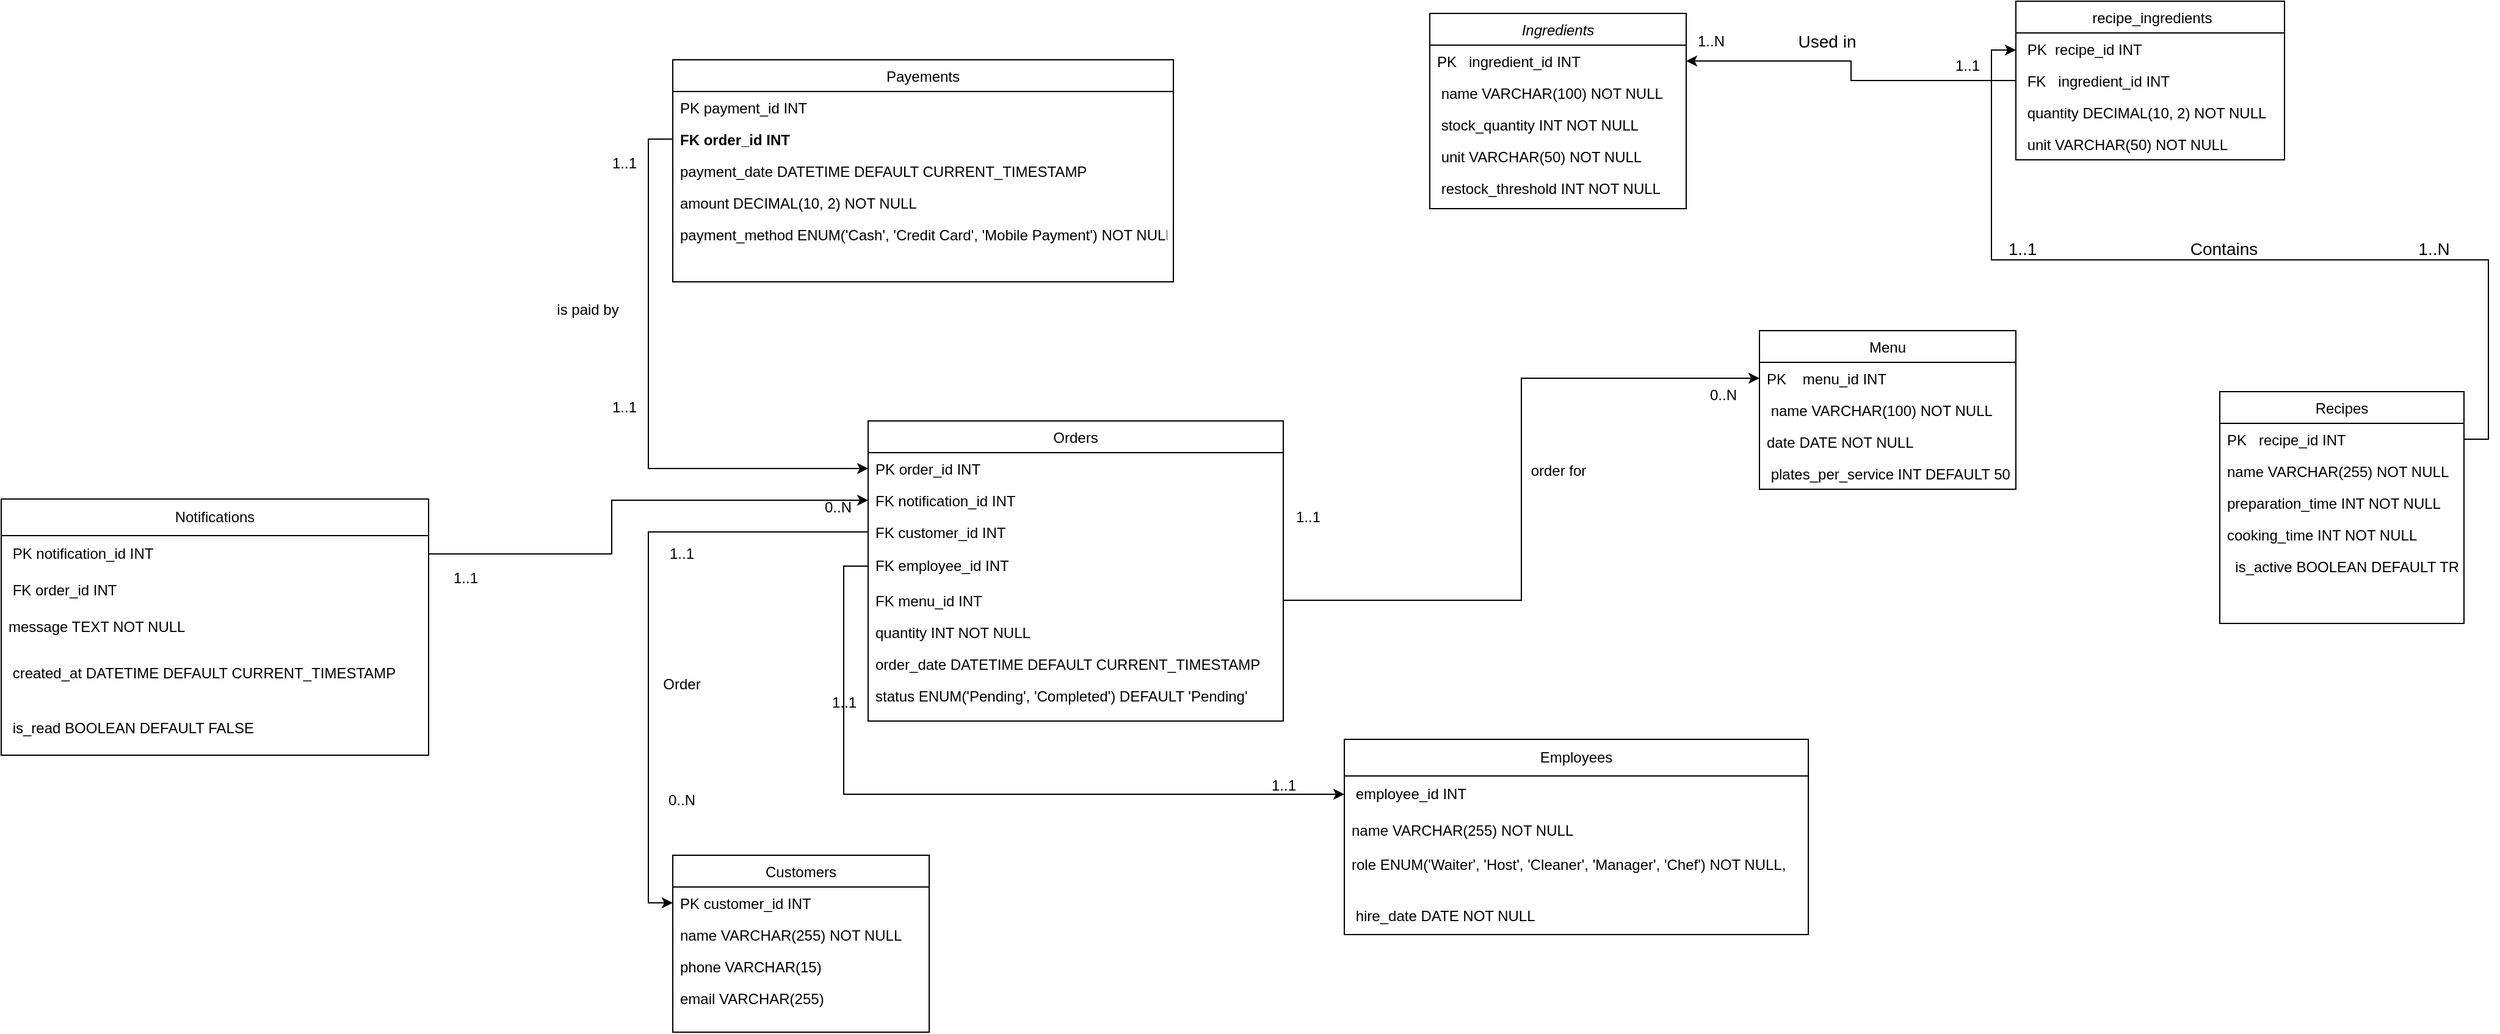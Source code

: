 <mxfile version="25.0.3">
  <diagram id="C5RBs43oDa-KdzZeNtuy" name="Page-1">
    <mxGraphModel dx="3886" dy="1093" grid="1" gridSize="10" guides="1" tooltips="1" connect="1" arrows="1" fold="1" page="1" pageScale="1" pageWidth="827" pageHeight="1169" math="0" shadow="0">
      <root>
        <mxCell id="WIyWlLk6GJQsqaUBKTNV-0" />
        <mxCell id="WIyWlLk6GJQsqaUBKTNV-1" parent="WIyWlLk6GJQsqaUBKTNV-0" />
        <mxCell id="zkfFHV4jXpPFQw0GAbJ--0" value="Ingredients" style="swimlane;fontStyle=2;align=center;verticalAlign=top;childLayout=stackLayout;horizontal=1;startSize=26;horizontalStack=0;resizeParent=1;resizeLast=0;collapsible=1;marginBottom=0;rounded=0;shadow=0;strokeWidth=1;" parent="WIyWlLk6GJQsqaUBKTNV-1" vertex="1">
          <mxGeometry x="180" y="20" width="210" height="160" as="geometry">
            <mxRectangle x="230" y="140" width="160" height="26" as="alternateBounds" />
          </mxGeometry>
        </mxCell>
        <mxCell id="zkfFHV4jXpPFQw0GAbJ--1" value="PK   ingredient_id INT" style="text;align=left;verticalAlign=top;spacingLeft=4;spacingRight=4;overflow=hidden;rotatable=0;points=[[0,0.5],[1,0.5]];portConstraint=eastwest;" parent="zkfFHV4jXpPFQw0GAbJ--0" vertex="1">
          <mxGeometry y="26" width="210" height="26" as="geometry" />
        </mxCell>
        <mxCell id="zkfFHV4jXpPFQw0GAbJ--3" value=" name VARCHAR(100) NOT NULL" style="text;align=left;verticalAlign=top;spacingLeft=4;spacingRight=4;overflow=hidden;rotatable=0;points=[[0,0.5],[1,0.5]];portConstraint=eastwest;rounded=0;shadow=0;html=0;" parent="zkfFHV4jXpPFQw0GAbJ--0" vertex="1">
          <mxGeometry y="52" width="210" height="26" as="geometry" />
        </mxCell>
        <mxCell id="O6DU4Y0HLOsMVKQFXL-p-0" value=" stock_quantity INT NOT NULL" style="text;align=left;verticalAlign=top;spacingLeft=4;spacingRight=4;overflow=hidden;rotatable=0;points=[[0,0.5],[1,0.5]];portConstraint=eastwest;rounded=0;shadow=0;html=0;" parent="zkfFHV4jXpPFQw0GAbJ--0" vertex="1">
          <mxGeometry y="78" width="210" height="26" as="geometry" />
        </mxCell>
        <mxCell id="O6DU4Y0HLOsMVKQFXL-p-1" value=" unit VARCHAR(50) NOT NULL&#xa;" style="text;align=left;verticalAlign=top;spacingLeft=4;spacingRight=4;overflow=hidden;rotatable=0;points=[[0,0.5],[1,0.5]];portConstraint=eastwest;rounded=0;shadow=0;html=0;" parent="zkfFHV4jXpPFQw0GAbJ--0" vertex="1">
          <mxGeometry y="104" width="210" height="26" as="geometry" />
        </mxCell>
        <mxCell id="O6DU4Y0HLOsMVKQFXL-p-3" value=" restock_threshold INT NOT NULL" style="text;align=left;verticalAlign=top;spacingLeft=4;spacingRight=4;overflow=hidden;rotatable=0;points=[[0,0.5],[1,0.5]];portConstraint=eastwest;rounded=0;shadow=0;html=0;" parent="zkfFHV4jXpPFQw0GAbJ--0" vertex="1">
          <mxGeometry y="130" width="210" height="26" as="geometry" />
        </mxCell>
        <mxCell id="zkfFHV4jXpPFQw0GAbJ--13" value="Menu" style="swimlane;fontStyle=0;align=center;verticalAlign=top;childLayout=stackLayout;horizontal=1;startSize=26;horizontalStack=0;resizeParent=1;resizeLast=0;collapsible=1;marginBottom=0;rounded=0;shadow=0;strokeWidth=1;" parent="WIyWlLk6GJQsqaUBKTNV-1" vertex="1">
          <mxGeometry x="450" y="280" width="210" height="130" as="geometry">
            <mxRectangle x="340" y="380" width="170" height="26" as="alternateBounds" />
          </mxGeometry>
        </mxCell>
        <mxCell id="zkfFHV4jXpPFQw0GAbJ--14" value="PK    menu_id INT&#xa;  " style="text;align=left;verticalAlign=top;spacingLeft=4;spacingRight=4;overflow=hidden;rotatable=0;points=[[0,0.5],[1,0.5]];portConstraint=eastwest;" parent="zkfFHV4jXpPFQw0GAbJ--13" vertex="1">
          <mxGeometry y="26" width="210" height="26" as="geometry" />
        </mxCell>
        <mxCell id="Y9Cd6j0MIIHf2sDHBvqV-0" value=" name VARCHAR(100) NOT NULL" style="text;align=left;verticalAlign=top;spacingLeft=4;spacingRight=4;overflow=hidden;rotatable=0;points=[[0,0.5],[1,0.5]];portConstraint=eastwest;" parent="zkfFHV4jXpPFQw0GAbJ--13" vertex="1">
          <mxGeometry y="52" width="210" height="26" as="geometry" />
        </mxCell>
        <mxCell id="O6DU4Y0HLOsMVKQFXL-p-7" value="date DATE NOT NULL" style="text;align=left;verticalAlign=top;spacingLeft=4;spacingRight=4;overflow=hidden;rotatable=0;points=[[0,0.5],[1,0.5]];portConstraint=eastwest;" parent="zkfFHV4jXpPFQw0GAbJ--13" vertex="1">
          <mxGeometry y="78" width="210" height="26" as="geometry" />
        </mxCell>
        <mxCell id="O6DU4Y0HLOsMVKQFXL-p-11" value=" plates_per_service INT DEFAULT 50" style="text;align=left;verticalAlign=top;spacingLeft=4;spacingRight=4;overflow=hidden;rotatable=0;points=[[0,0.5],[1,0.5]];portConstraint=eastwest;" parent="zkfFHV4jXpPFQw0GAbJ--13" vertex="1">
          <mxGeometry y="104" width="210" height="26" as="geometry" />
        </mxCell>
        <mxCell id="zkfFHV4jXpPFQw0GAbJ--17" value="Recipes" style="swimlane;fontStyle=0;align=center;verticalAlign=top;childLayout=stackLayout;horizontal=1;startSize=26;horizontalStack=0;resizeParent=1;resizeLast=0;collapsible=1;marginBottom=0;rounded=0;shadow=0;strokeWidth=1;" parent="WIyWlLk6GJQsqaUBKTNV-1" vertex="1">
          <mxGeometry x="827" y="330" width="200" height="190" as="geometry">
            <mxRectangle x="550" y="140" width="160" height="26" as="alternateBounds" />
          </mxGeometry>
        </mxCell>
        <mxCell id="zkfFHV4jXpPFQw0GAbJ--18" value="PK   recipe_id INT" style="text;align=left;verticalAlign=top;spacingLeft=4;spacingRight=4;overflow=hidden;rotatable=0;points=[[0,0.5],[1,0.5]];portConstraint=eastwest;" parent="zkfFHV4jXpPFQw0GAbJ--17" vertex="1">
          <mxGeometry y="26" width="200" height="26" as="geometry" />
        </mxCell>
        <mxCell id="zkfFHV4jXpPFQw0GAbJ--21" value="name VARCHAR(255) NOT NULL" style="text;align=left;verticalAlign=top;spacingLeft=4;spacingRight=4;overflow=hidden;rotatable=0;points=[[0,0.5],[1,0.5]];portConstraint=eastwest;rounded=0;shadow=0;html=0;" parent="zkfFHV4jXpPFQw0GAbJ--17" vertex="1">
          <mxGeometry y="52" width="200" height="26" as="geometry" />
        </mxCell>
        <mxCell id="zkfFHV4jXpPFQw0GAbJ--22" value="preparation_time INT NOT NULL" style="text;align=left;verticalAlign=top;spacingLeft=4;spacingRight=4;overflow=hidden;rotatable=0;points=[[0,0.5],[1,0.5]];portConstraint=eastwest;rounded=0;shadow=0;html=0;" parent="zkfFHV4jXpPFQw0GAbJ--17" vertex="1">
          <mxGeometry y="78" width="200" height="26" as="geometry" />
        </mxCell>
        <mxCell id="zkfFHV4jXpPFQw0GAbJ--24" value="cooking_time INT NOT NULL" style="text;align=left;verticalAlign=top;spacingLeft=4;spacingRight=4;overflow=hidden;rotatable=0;points=[[0,0.5],[1,0.5]];portConstraint=eastwest;" parent="zkfFHV4jXpPFQw0GAbJ--17" vertex="1">
          <mxGeometry y="104" width="200" height="26" as="geometry" />
        </mxCell>
        <mxCell id="dXzuiF45ExNQKmrVmsF8-8" value="  is_active BOOLEAN DEFAULT TRUE" style="text;align=left;verticalAlign=top;spacingLeft=4;spacingRight=4;overflow=hidden;rotatable=0;points=[[0,0.5],[1,0.5]];portConstraint=eastwest;" parent="zkfFHV4jXpPFQw0GAbJ--17" vertex="1">
          <mxGeometry y="130" width="200" height="26" as="geometry" />
        </mxCell>
        <mxCell id="O6DU4Y0HLOsMVKQFXL-p-33" value=" recipe_ingredients" style="swimlane;fontStyle=0;align=center;verticalAlign=top;childLayout=stackLayout;horizontal=1;startSize=26;horizontalStack=0;resizeParent=1;resizeLast=0;collapsible=1;marginBottom=0;rounded=0;shadow=0;strokeWidth=1;" parent="WIyWlLk6GJQsqaUBKTNV-1" vertex="1">
          <mxGeometry x="660" y="10" width="220" height="130" as="geometry">
            <mxRectangle x="550" y="140" width="160" height="26" as="alternateBounds" />
          </mxGeometry>
        </mxCell>
        <mxCell id="O6DU4Y0HLOsMVKQFXL-p-34" value=" PK  recipe_id INT" style="text;align=left;verticalAlign=top;spacingLeft=4;spacingRight=4;overflow=hidden;rotatable=0;points=[[0,0.5],[1,0.5]];portConstraint=eastwest;" parent="O6DU4Y0HLOsMVKQFXL-p-33" vertex="1">
          <mxGeometry y="26" width="220" height="26" as="geometry" />
        </mxCell>
        <mxCell id="O6DU4Y0HLOsMVKQFXL-p-35" value=" FK   ingredient_id INT" style="text;align=left;verticalAlign=top;spacingLeft=4;spacingRight=4;overflow=hidden;rotatable=0;points=[[0,0.5],[1,0.5]];portConstraint=eastwest;rounded=0;shadow=0;html=0;" parent="O6DU4Y0HLOsMVKQFXL-p-33" vertex="1">
          <mxGeometry y="52" width="220" height="26" as="geometry" />
        </mxCell>
        <mxCell id="O6DU4Y0HLOsMVKQFXL-p-36" value=" quantity DECIMAL(10, 2) NOT NULL" style="text;align=left;verticalAlign=top;spacingLeft=4;spacingRight=4;overflow=hidden;rotatable=0;points=[[0,0.5],[1,0.5]];portConstraint=eastwest;rounded=0;shadow=0;html=0;" parent="O6DU4Y0HLOsMVKQFXL-p-33" vertex="1">
          <mxGeometry y="78" width="220" height="26" as="geometry" />
        </mxCell>
        <mxCell id="Y9Cd6j0MIIHf2sDHBvqV-1" value=" unit VARCHAR(50) NOT NULL&#xa;" style="text;align=left;verticalAlign=top;spacingLeft=4;spacingRight=4;overflow=hidden;rotatable=0;points=[[0,0.5],[1,0.5]];portConstraint=eastwest;rounded=0;shadow=0;html=0;" parent="O6DU4Y0HLOsMVKQFXL-p-33" vertex="1">
          <mxGeometry y="104" width="220" height="26" as="geometry" />
        </mxCell>
        <mxCell id="dXzuiF45ExNQKmrVmsF8-32" style="edgeStyle=orthogonalEdgeStyle;rounded=0;orthogonalLoop=1;jettySize=auto;html=1;exitX=1;exitY=0.5;exitDx=0;exitDy=0;" parent="WIyWlLk6GJQsqaUBKTNV-1" source="zkfFHV4jXpPFQw0GAbJ--18" edge="1">
          <mxGeometry relative="1" as="geometry">
            <mxPoint x="660" y="50" as="targetPoint" />
            <Array as="points">
              <mxPoint x="1047" y="369" />
              <mxPoint x="1047" y="222" />
              <mxPoint x="640" y="222" />
              <mxPoint x="640" y="50" />
              <mxPoint x="660" y="50" />
            </Array>
          </mxGeometry>
        </mxCell>
        <mxCell id="dXzuiF45ExNQKmrVmsF8-34" value="&lt;font style=&quot;font-size: 14px;&quot;&gt;1..N&lt;/font&gt;" style="text;html=1;align=center;verticalAlign=middle;resizable=0;points=[];autosize=1;strokeColor=none;fillColor=none;" parent="WIyWlLk6GJQsqaUBKTNV-1" vertex="1">
          <mxGeometry x="977" y="198" width="50" height="30" as="geometry" />
        </mxCell>
        <mxCell id="dXzuiF45ExNQKmrVmsF8-36" value="&lt;font style=&quot;font-size: 14px;&quot;&gt;1..1&lt;/font&gt;" style="text;html=1;align=center;verticalAlign=middle;resizable=0;points=[];autosize=1;strokeColor=none;fillColor=none;" parent="WIyWlLk6GJQsqaUBKTNV-1" vertex="1">
          <mxGeometry x="640" y="198" width="50" height="30" as="geometry" />
        </mxCell>
        <mxCell id="dXzuiF45ExNQKmrVmsF8-37" value="&lt;font style=&quot;font-size: 14px;&quot;&gt;Contains&lt;/font&gt;" style="text;html=1;align=center;verticalAlign=middle;resizable=0;points=[];autosize=1;strokeColor=none;fillColor=none;" parent="WIyWlLk6GJQsqaUBKTNV-1" vertex="1">
          <mxGeometry x="790" y="198" width="80" height="30" as="geometry" />
        </mxCell>
        <mxCell id="dXzuiF45ExNQKmrVmsF8-40" style="edgeStyle=orthogonalEdgeStyle;rounded=0;orthogonalLoop=1;jettySize=auto;html=1;exitX=0;exitY=0.5;exitDx=0;exitDy=0;entryX=1;entryY=0.5;entryDx=0;entryDy=0;" parent="WIyWlLk6GJQsqaUBKTNV-1" source="O6DU4Y0HLOsMVKQFXL-p-35" target="zkfFHV4jXpPFQw0GAbJ--1" edge="1">
          <mxGeometry relative="1" as="geometry" />
        </mxCell>
        <mxCell id="dXzuiF45ExNQKmrVmsF8-41" value="&lt;font style=&quot;font-size: 14px;&quot;&gt;Used in&lt;/font&gt;" style="text;html=1;align=center;verticalAlign=middle;resizable=0;points=[];autosize=1;strokeColor=none;fillColor=none;" parent="WIyWlLk6GJQsqaUBKTNV-1" vertex="1">
          <mxGeometry x="470" y="28" width="70" height="30" as="geometry" />
        </mxCell>
        <mxCell id="dXzuiF45ExNQKmrVmsF8-42" value="1..N" style="text;html=1;align=center;verticalAlign=middle;resizable=0;points=[];autosize=1;strokeColor=none;fillColor=none;" parent="WIyWlLk6GJQsqaUBKTNV-1" vertex="1">
          <mxGeometry x="385" y="28" width="50" height="30" as="geometry" />
        </mxCell>
        <mxCell id="dXzuiF45ExNQKmrVmsF8-43" value="1..1" style="text;html=1;align=center;verticalAlign=middle;resizable=0;points=[];autosize=1;strokeColor=none;fillColor=none;" parent="WIyWlLk6GJQsqaUBKTNV-1" vertex="1">
          <mxGeometry x="600" y="48" width="40" height="30" as="geometry" />
        </mxCell>
        <mxCell id="kQlda7T2RQzva2bFOnsq-15" value="Orders" style="swimlane;fontStyle=0;align=center;verticalAlign=top;childLayout=stackLayout;horizontal=1;startSize=26;horizontalStack=0;resizeParent=1;resizeLast=0;collapsible=1;marginBottom=0;rounded=0;shadow=0;strokeWidth=1;" parent="WIyWlLk6GJQsqaUBKTNV-1" vertex="1">
          <mxGeometry x="-280" y="354" width="340" height="246" as="geometry">
            <mxRectangle x="340" y="380" width="170" height="26" as="alternateBounds" />
          </mxGeometry>
        </mxCell>
        <mxCell id="kQlda7T2RQzva2bFOnsq-16" value="PK order_id INT" style="text;align=left;verticalAlign=top;spacingLeft=4;spacingRight=4;overflow=hidden;rotatable=0;points=[[0,0.5],[1,0.5]];portConstraint=eastwest;" parent="kQlda7T2RQzva2bFOnsq-15" vertex="1">
          <mxGeometry y="26" width="340" height="26" as="geometry" />
        </mxCell>
        <mxCell id="7WdZ51RQHtCd4s_Z960F-7" value="FK notification_id INT" style="text;align=left;verticalAlign=top;spacingLeft=4;spacingRight=4;overflow=hidden;rotatable=0;points=[[0,0.5],[1,0.5]];portConstraint=eastwest;" vertex="1" parent="kQlda7T2RQzva2bFOnsq-15">
          <mxGeometry y="52" width="340" height="26" as="geometry" />
        </mxCell>
        <mxCell id="kQlda7T2RQzva2bFOnsq-17" value="FK customer_id INT" style="text;align=left;verticalAlign=top;spacingLeft=4;spacingRight=4;overflow=hidden;rotatable=0;points=[[0,0.5],[1,0.5]];portConstraint=eastwest;" parent="kQlda7T2RQzva2bFOnsq-15" vertex="1">
          <mxGeometry y="78" width="340" height="26" as="geometry" />
        </mxCell>
        <mxCell id="Y9Cd6j0MIIHf2sDHBvqV-7" value="FK employee_id INT" style="text;strokeColor=none;fillColor=none;align=left;verticalAlign=middle;spacingLeft=4;spacingRight=4;overflow=hidden;points=[[0,0.5],[1,0.5]];portConstraint=eastwest;rotatable=0;whiteSpace=wrap;html=1;" parent="kQlda7T2RQzva2bFOnsq-15" vertex="1">
          <mxGeometry y="104" width="340" height="30" as="geometry" />
        </mxCell>
        <mxCell id="kQlda7T2RQzva2bFOnsq-18" value="FK menu_id INT" style="text;align=left;verticalAlign=top;spacingLeft=4;spacingRight=4;overflow=hidden;rotatable=0;points=[[0,0.5],[1,0.5]];portConstraint=eastwest;" parent="kQlda7T2RQzva2bFOnsq-15" vertex="1">
          <mxGeometry y="134" width="340" height="26" as="geometry" />
        </mxCell>
        <mxCell id="kQlda7T2RQzva2bFOnsq-25" value="quantity INT NOT NULL" style="text;align=left;verticalAlign=top;spacingLeft=4;spacingRight=4;overflow=hidden;rotatable=0;points=[[0,0.5],[1,0.5]];portConstraint=eastwest;" parent="kQlda7T2RQzva2bFOnsq-15" vertex="1">
          <mxGeometry y="160" width="340" height="26" as="geometry" />
        </mxCell>
        <mxCell id="kQlda7T2RQzva2bFOnsq-26" value="order_date DATETIME DEFAULT CURRENT_TIMESTAMP" style="text;align=left;verticalAlign=top;spacingLeft=4;spacingRight=4;overflow=hidden;rotatable=0;points=[[0,0.5],[1,0.5]];portConstraint=eastwest;" parent="kQlda7T2RQzva2bFOnsq-15" vertex="1">
          <mxGeometry y="186" width="340" height="26" as="geometry" />
        </mxCell>
        <mxCell id="kQlda7T2RQzva2bFOnsq-27" value="status ENUM(&#39;Pending&#39;, &#39;Completed&#39;) DEFAULT &#39;Pending&#39;" style="text;align=left;verticalAlign=top;spacingLeft=4;spacingRight=4;overflow=hidden;rotatable=0;points=[[0,0.5],[1,0.5]];portConstraint=eastwest;" parent="kQlda7T2RQzva2bFOnsq-15" vertex="1">
          <mxGeometry y="212" width="340" height="26" as="geometry" />
        </mxCell>
        <mxCell id="kQlda7T2RQzva2bFOnsq-19" value="Payements" style="swimlane;fontStyle=0;align=center;verticalAlign=top;childLayout=stackLayout;horizontal=1;startSize=26;horizontalStack=0;resizeParent=1;resizeLast=0;collapsible=1;marginBottom=0;rounded=0;shadow=0;strokeWidth=1;" parent="WIyWlLk6GJQsqaUBKTNV-1" vertex="1">
          <mxGeometry x="-440" y="58" width="410" height="182" as="geometry">
            <mxRectangle x="340" y="380" width="170" height="26" as="alternateBounds" />
          </mxGeometry>
        </mxCell>
        <mxCell id="kQlda7T2RQzva2bFOnsq-20" value="PK payment_id INT" style="text;align=left;verticalAlign=top;spacingLeft=4;spacingRight=4;overflow=hidden;rotatable=0;points=[[0,0.5],[1,0.5]];portConstraint=eastwest;" parent="kQlda7T2RQzva2bFOnsq-19" vertex="1">
          <mxGeometry y="26" width="410" height="26" as="geometry" />
        </mxCell>
        <mxCell id="kQlda7T2RQzva2bFOnsq-21" value="FK order_id INT" style="text;align=left;verticalAlign=top;spacingLeft=4;spacingRight=4;overflow=hidden;rotatable=0;points=[[0,0.5],[1,0.5]];portConstraint=eastwest;fontStyle=1" parent="kQlda7T2RQzva2bFOnsq-19" vertex="1">
          <mxGeometry y="52" width="410" height="26" as="geometry" />
        </mxCell>
        <mxCell id="kQlda7T2RQzva2bFOnsq-22" value="payment_date DATETIME DEFAULT CURRENT_TIMESTAMP" style="text;align=left;verticalAlign=top;spacingLeft=4;spacingRight=4;overflow=hidden;rotatable=0;points=[[0,0.5],[1,0.5]];portConstraint=eastwest;" parent="kQlda7T2RQzva2bFOnsq-19" vertex="1">
          <mxGeometry y="78" width="410" height="26" as="geometry" />
        </mxCell>
        <mxCell id="kQlda7T2RQzva2bFOnsq-23" value="amount DECIMAL(10, 2) NOT NULL" style="text;align=left;verticalAlign=top;spacingLeft=4;spacingRight=4;overflow=hidden;rotatable=0;points=[[0,0.5],[1,0.5]];portConstraint=eastwest;" parent="kQlda7T2RQzva2bFOnsq-19" vertex="1">
          <mxGeometry y="104" width="410" height="26" as="geometry" />
        </mxCell>
        <mxCell id="kQlda7T2RQzva2bFOnsq-24" value="payment_method ENUM(&#39;Cash&#39;, &#39;Credit Card&#39;, &#39;Mobile Payment&#39;) NOT NULL" style="text;align=left;verticalAlign=top;spacingLeft=4;spacingRight=4;overflow=hidden;rotatable=0;points=[[0,0.5],[1,0.5]];portConstraint=eastwest;" parent="kQlda7T2RQzva2bFOnsq-19" vertex="1">
          <mxGeometry y="130" width="410" height="26" as="geometry" />
        </mxCell>
        <mxCell id="kQlda7T2RQzva2bFOnsq-11" value="Customers" style="swimlane;fontStyle=0;align=center;verticalAlign=top;childLayout=stackLayout;horizontal=1;startSize=26;horizontalStack=0;resizeParent=1;resizeLast=0;collapsible=1;marginBottom=0;rounded=0;shadow=0;strokeWidth=1;" parent="WIyWlLk6GJQsqaUBKTNV-1" vertex="1">
          <mxGeometry x="-440" y="710" width="210" height="145" as="geometry">
            <mxRectangle x="340" y="380" width="170" height="26" as="alternateBounds" />
          </mxGeometry>
        </mxCell>
        <mxCell id="kQlda7T2RQzva2bFOnsq-12" value="PK customer_id INT" style="text;align=left;verticalAlign=top;spacingLeft=4;spacingRight=4;overflow=hidden;rotatable=0;points=[[0,0.5],[1,0.5]];portConstraint=eastwest;" parent="kQlda7T2RQzva2bFOnsq-11" vertex="1">
          <mxGeometry y="26" width="210" height="26" as="geometry" />
        </mxCell>
        <mxCell id="kQlda7T2RQzva2bFOnsq-13" value="name VARCHAR(255) NOT NULL" style="text;align=left;verticalAlign=top;spacingLeft=4;spacingRight=4;overflow=hidden;rotatable=0;points=[[0,0.5],[1,0.5]];portConstraint=eastwest;" parent="kQlda7T2RQzva2bFOnsq-11" vertex="1">
          <mxGeometry y="52" width="210" height="26" as="geometry" />
        </mxCell>
        <mxCell id="kQlda7T2RQzva2bFOnsq-14" value="phone VARCHAR(15)" style="text;align=left;verticalAlign=top;spacingLeft=4;spacingRight=4;overflow=hidden;rotatable=0;points=[[0,0.5],[1,0.5]];portConstraint=eastwest;" parent="kQlda7T2RQzva2bFOnsq-11" vertex="1">
          <mxGeometry y="78" width="210" height="26" as="geometry" />
        </mxCell>
        <mxCell id="kQlda7T2RQzva2bFOnsq-28" value="email VARCHAR(255)" style="text;align=left;verticalAlign=top;spacingLeft=4;spacingRight=4;overflow=hidden;rotatable=0;points=[[0,0.5],[1,0.5]];portConstraint=eastwest;" parent="kQlda7T2RQzva2bFOnsq-11" vertex="1">
          <mxGeometry y="104" width="210" height="26" as="geometry" />
        </mxCell>
        <mxCell id="ZdywEfu5aq9PA34Vv9je-3" value="Order" style="text;html=1;align=center;verticalAlign=middle;resizable=0;points=[];autosize=1;strokeColor=none;fillColor=none;" parent="WIyWlLk6GJQsqaUBKTNV-1" vertex="1">
          <mxGeometry x="-458" y="555" width="50" height="30" as="geometry" />
        </mxCell>
        <mxCell id="ZdywEfu5aq9PA34Vv9je-4" value="0..N" style="text;html=1;align=center;verticalAlign=middle;resizable=0;points=[];autosize=1;strokeColor=none;fillColor=none;" parent="WIyWlLk6GJQsqaUBKTNV-1" vertex="1">
          <mxGeometry x="-458" y="650" width="50" height="30" as="geometry" />
        </mxCell>
        <mxCell id="ZdywEfu5aq9PA34Vv9je-5" value="1..1" style="text;html=1;align=center;verticalAlign=middle;resizable=0;points=[];autosize=1;strokeColor=none;fillColor=none;" parent="WIyWlLk6GJQsqaUBKTNV-1" vertex="1">
          <mxGeometry x="-453.5" y="448" width="40" height="30" as="geometry" />
        </mxCell>
        <mxCell id="ZdywEfu5aq9PA34Vv9je-10" style="edgeStyle=orthogonalEdgeStyle;rounded=0;orthogonalLoop=1;jettySize=auto;html=1;exitX=0;exitY=0.5;exitDx=0;exitDy=0;entryX=0;entryY=0.5;entryDx=0;entryDy=0;" parent="WIyWlLk6GJQsqaUBKTNV-1" source="kQlda7T2RQzva2bFOnsq-21" target="kQlda7T2RQzva2bFOnsq-16" edge="1">
          <mxGeometry relative="1" as="geometry" />
        </mxCell>
        <mxCell id="ZdywEfu5aq9PA34Vv9je-12" value="is paid by" style="text;html=1;align=center;verticalAlign=middle;resizable=0;points=[];autosize=1;strokeColor=none;fillColor=none;" parent="WIyWlLk6GJQsqaUBKTNV-1" vertex="1">
          <mxGeometry x="-545" y="248" width="70" height="30" as="geometry" />
        </mxCell>
        <mxCell id="ZdywEfu5aq9PA34Vv9je-13" value="1..1" style="text;html=1;align=center;verticalAlign=middle;resizable=0;points=[];autosize=1;strokeColor=none;fillColor=none;" parent="WIyWlLk6GJQsqaUBKTNV-1" vertex="1">
          <mxGeometry x="-500" y="328" width="40" height="30" as="geometry" />
        </mxCell>
        <mxCell id="ZdywEfu5aq9PA34Vv9je-14" value="1..1" style="text;html=1;align=center;verticalAlign=middle;resizable=0;points=[];autosize=1;strokeColor=none;fillColor=none;" parent="WIyWlLk6GJQsqaUBKTNV-1" vertex="1">
          <mxGeometry x="-500" y="128" width="40" height="30" as="geometry" />
        </mxCell>
        <mxCell id="ZdywEfu5aq9PA34Vv9je-17" value="Notifications" style="swimlane;fontStyle=0;childLayout=stackLayout;horizontal=1;startSize=30;horizontalStack=0;resizeParent=1;resizeParentMax=0;resizeLast=0;collapsible=1;marginBottom=0;whiteSpace=wrap;html=1;" parent="WIyWlLk6GJQsqaUBKTNV-1" vertex="1">
          <mxGeometry x="-990" y="418" width="350" height="210" as="geometry" />
        </mxCell>
        <mxCell id="ZdywEfu5aq9PA34Vv9je-18" value="&amp;nbsp;PK notification_id INT" style="text;strokeColor=none;fillColor=none;align=left;verticalAlign=middle;spacingLeft=4;spacingRight=4;overflow=hidden;points=[[0,0.5],[1,0.5]];portConstraint=eastwest;rotatable=0;whiteSpace=wrap;html=1;" parent="ZdywEfu5aq9PA34Vv9je-17" vertex="1">
          <mxGeometry y="30" width="350" height="30" as="geometry" />
        </mxCell>
        <mxCell id="ZdywEfu5aq9PA34Vv9je-19" value="&amp;nbsp;FK order_id INT" style="text;strokeColor=none;fillColor=none;align=left;verticalAlign=middle;spacingLeft=4;spacingRight=4;overflow=hidden;points=[[0,0.5],[1,0.5]];portConstraint=eastwest;rotatable=0;whiteSpace=wrap;html=1;" parent="ZdywEfu5aq9PA34Vv9je-17" vertex="1">
          <mxGeometry y="60" width="350" height="30" as="geometry" />
        </mxCell>
        <mxCell id="ZdywEfu5aq9PA34Vv9je-20" value="message TEXT NOT NULL" style="text;strokeColor=none;fillColor=none;align=left;verticalAlign=middle;spacingLeft=4;spacingRight=4;overflow=hidden;points=[[0,0.5],[1,0.5]];portConstraint=eastwest;rotatable=0;whiteSpace=wrap;html=1;" parent="ZdywEfu5aq9PA34Vv9je-17" vertex="1">
          <mxGeometry y="90" width="350" height="30" as="geometry" />
        </mxCell>
        <mxCell id="ZdywEfu5aq9PA34Vv9je-21" value="&amp;nbsp;created_at DATETIME DEFAULT CURRENT_TIMESTAMP" style="text;strokeColor=none;fillColor=none;align=left;verticalAlign=middle;spacingLeft=4;spacingRight=4;overflow=hidden;points=[[0,0.5],[1,0.5]];portConstraint=eastwest;rotatable=0;whiteSpace=wrap;html=1;" parent="ZdywEfu5aq9PA34Vv9je-17" vertex="1">
          <mxGeometry y="120" width="350" height="45" as="geometry" />
        </mxCell>
        <mxCell id="ZdywEfu5aq9PA34Vv9je-22" value="&amp;nbsp;is_read BOOLEAN DEFAULT FALSE" style="text;strokeColor=none;fillColor=none;align=left;verticalAlign=middle;spacingLeft=4;spacingRight=4;overflow=hidden;points=[[0,0.5],[1,0.5]];portConstraint=eastwest;rotatable=0;whiteSpace=wrap;html=1;" parent="ZdywEfu5aq9PA34Vv9je-17" vertex="1">
          <mxGeometry y="165" width="350" height="45" as="geometry" />
        </mxCell>
        <mxCell id="ZdywEfu5aq9PA34Vv9je-26" value="0..N" style="text;html=1;align=center;verticalAlign=middle;resizable=0;points=[];autosize=1;strokeColor=none;fillColor=none;" parent="WIyWlLk6GJQsqaUBKTNV-1" vertex="1">
          <mxGeometry x="-330" y="410" width="50" height="30" as="geometry" />
        </mxCell>
        <mxCell id="ZdywEfu5aq9PA34Vv9je-28" value="1..1" style="text;html=1;align=center;verticalAlign=middle;resizable=0;points=[];autosize=1;strokeColor=none;fillColor=none;" parent="WIyWlLk6GJQsqaUBKTNV-1" vertex="1">
          <mxGeometry x="-630" y="468" width="40" height="30" as="geometry" />
        </mxCell>
        <mxCell id="ZdywEfu5aq9PA34Vv9je-30" value="Employees" style="swimlane;fontStyle=0;childLayout=stackLayout;horizontal=1;startSize=30;horizontalStack=0;resizeParent=1;resizeParentMax=0;resizeLast=0;collapsible=1;marginBottom=0;whiteSpace=wrap;html=1;" parent="WIyWlLk6GJQsqaUBKTNV-1" vertex="1">
          <mxGeometry x="110" y="615" width="380" height="160" as="geometry" />
        </mxCell>
        <mxCell id="ZdywEfu5aq9PA34Vv9je-31" value="&amp;nbsp;employee_id INT" style="text;strokeColor=none;fillColor=none;align=left;verticalAlign=middle;spacingLeft=4;spacingRight=4;overflow=hidden;points=[[0,0.5],[1,0.5]];portConstraint=eastwest;rotatable=0;whiteSpace=wrap;html=1;" parent="ZdywEfu5aq9PA34Vv9je-30" vertex="1">
          <mxGeometry y="30" width="380" height="30" as="geometry" />
        </mxCell>
        <mxCell id="ZdywEfu5aq9PA34Vv9je-32" value="name VARCHAR(255) NOT NULL" style="text;strokeColor=none;fillColor=none;align=left;verticalAlign=middle;spacingLeft=4;spacingRight=4;overflow=hidden;points=[[0,0.5],[1,0.5]];portConstraint=eastwest;rotatable=0;whiteSpace=wrap;html=1;" parent="ZdywEfu5aq9PA34Vv9je-30" vertex="1">
          <mxGeometry y="60" width="380" height="30" as="geometry" />
        </mxCell>
        <mxCell id="ZdywEfu5aq9PA34Vv9je-33" value="&lt;div&gt;role ENUM(&#39;Waiter&#39;, &#39;Host&#39;, &#39;Cleaner&#39;, &#39;Manager&#39;, &#39;Chef&#39;) NOT NULL,&lt;/div&gt;&lt;div&gt;&lt;br&gt;&lt;/div&gt;" style="text;strokeColor=none;fillColor=none;align=left;verticalAlign=middle;spacingLeft=4;spacingRight=4;overflow=hidden;points=[[0,0.5],[1,0.5]];portConstraint=eastwest;rotatable=0;whiteSpace=wrap;html=1;" parent="ZdywEfu5aq9PA34Vv9je-30" vertex="1">
          <mxGeometry y="90" width="380" height="40" as="geometry" />
        </mxCell>
        <mxCell id="ZdywEfu5aq9PA34Vv9je-34" value="&lt;div&gt;&amp;nbsp;hire_date DATE NOT NULL&lt;br&gt;&lt;/div&gt;" style="text;strokeColor=none;fillColor=none;align=left;verticalAlign=middle;spacingLeft=4;spacingRight=4;overflow=hidden;points=[[0,0.5],[1,0.5]];portConstraint=eastwest;rotatable=0;whiteSpace=wrap;html=1;" parent="ZdywEfu5aq9PA34Vv9je-30" vertex="1">
          <mxGeometry y="130" width="380" height="30" as="geometry" />
        </mxCell>
        <mxCell id="Y9Cd6j0MIIHf2sDHBvqV-2" style="edgeStyle=orthogonalEdgeStyle;rounded=0;orthogonalLoop=1;jettySize=auto;html=1;exitX=0;exitY=0.5;exitDx=0;exitDy=0;entryX=0;entryY=0.5;entryDx=0;entryDy=0;" parent="WIyWlLk6GJQsqaUBKTNV-1" source="kQlda7T2RQzva2bFOnsq-17" target="kQlda7T2RQzva2bFOnsq-12" edge="1">
          <mxGeometry relative="1" as="geometry" />
        </mxCell>
        <mxCell id="Y9Cd6j0MIIHf2sDHBvqV-3" style="edgeStyle=orthogonalEdgeStyle;rounded=0;orthogonalLoop=1;jettySize=auto;html=1;exitX=1;exitY=0.5;exitDx=0;exitDy=0;entryX=0;entryY=0.5;entryDx=0;entryDy=0;" parent="WIyWlLk6GJQsqaUBKTNV-1" source="kQlda7T2RQzva2bFOnsq-18" target="zkfFHV4jXpPFQw0GAbJ--14" edge="1">
          <mxGeometry relative="1" as="geometry" />
        </mxCell>
        <mxCell id="Y9Cd6j0MIIHf2sDHBvqV-4" value="order for" style="text;html=1;align=center;verticalAlign=middle;resizable=0;points=[];autosize=1;strokeColor=none;fillColor=none;" parent="WIyWlLk6GJQsqaUBKTNV-1" vertex="1">
          <mxGeometry x="250" y="380" width="70" height="30" as="geometry" />
        </mxCell>
        <mxCell id="Y9Cd6j0MIIHf2sDHBvqV-5" value="0..N" style="text;html=1;align=center;verticalAlign=middle;resizable=0;points=[];autosize=1;strokeColor=none;fillColor=none;" parent="WIyWlLk6GJQsqaUBKTNV-1" vertex="1">
          <mxGeometry x="395" y="318" width="50" height="30" as="geometry" />
        </mxCell>
        <mxCell id="Y9Cd6j0MIIHf2sDHBvqV-6" value="1..1" style="text;html=1;align=center;verticalAlign=middle;resizable=0;points=[];autosize=1;strokeColor=none;fillColor=none;" parent="WIyWlLk6GJQsqaUBKTNV-1" vertex="1">
          <mxGeometry x="60" y="418" width="40" height="30" as="geometry" />
        </mxCell>
        <mxCell id="Y9Cd6j0MIIHf2sDHBvqV-8" style="edgeStyle=orthogonalEdgeStyle;rounded=0;orthogonalLoop=1;jettySize=auto;html=1;exitX=0;exitY=0.5;exitDx=0;exitDy=0;entryX=0;entryY=0.5;entryDx=0;entryDy=0;" parent="WIyWlLk6GJQsqaUBKTNV-1" source="Y9Cd6j0MIIHf2sDHBvqV-7" target="ZdywEfu5aq9PA34Vv9je-31" edge="1">
          <mxGeometry relative="1" as="geometry" />
        </mxCell>
        <mxCell id="Y9Cd6j0MIIHf2sDHBvqV-9" value="1..1" style="text;html=1;align=center;verticalAlign=middle;resizable=0;points=[];autosize=1;strokeColor=none;fillColor=none;" parent="WIyWlLk6GJQsqaUBKTNV-1" vertex="1">
          <mxGeometry x="40" y="638" width="40" height="30" as="geometry" />
        </mxCell>
        <mxCell id="Y9Cd6j0MIIHf2sDHBvqV-10" value="1..1" style="text;html=1;align=center;verticalAlign=middle;resizable=0;points=[];autosize=1;strokeColor=none;fillColor=none;" parent="WIyWlLk6GJQsqaUBKTNV-1" vertex="1">
          <mxGeometry x="-320" y="570" width="40" height="30" as="geometry" />
        </mxCell>
        <mxCell id="7WdZ51RQHtCd4s_Z960F-8" style="edgeStyle=orthogonalEdgeStyle;rounded=0;orthogonalLoop=1;jettySize=auto;html=1;exitX=1;exitY=0.5;exitDx=0;exitDy=0;entryX=0;entryY=0.5;entryDx=0;entryDy=0;" edge="1" parent="WIyWlLk6GJQsqaUBKTNV-1" source="ZdywEfu5aq9PA34Vv9je-18" target="7WdZ51RQHtCd4s_Z960F-7">
          <mxGeometry relative="1" as="geometry">
            <Array as="points">
              <mxPoint x="-490" y="463" />
              <mxPoint x="-490" y="419" />
            </Array>
          </mxGeometry>
        </mxCell>
      </root>
    </mxGraphModel>
  </diagram>
</mxfile>
